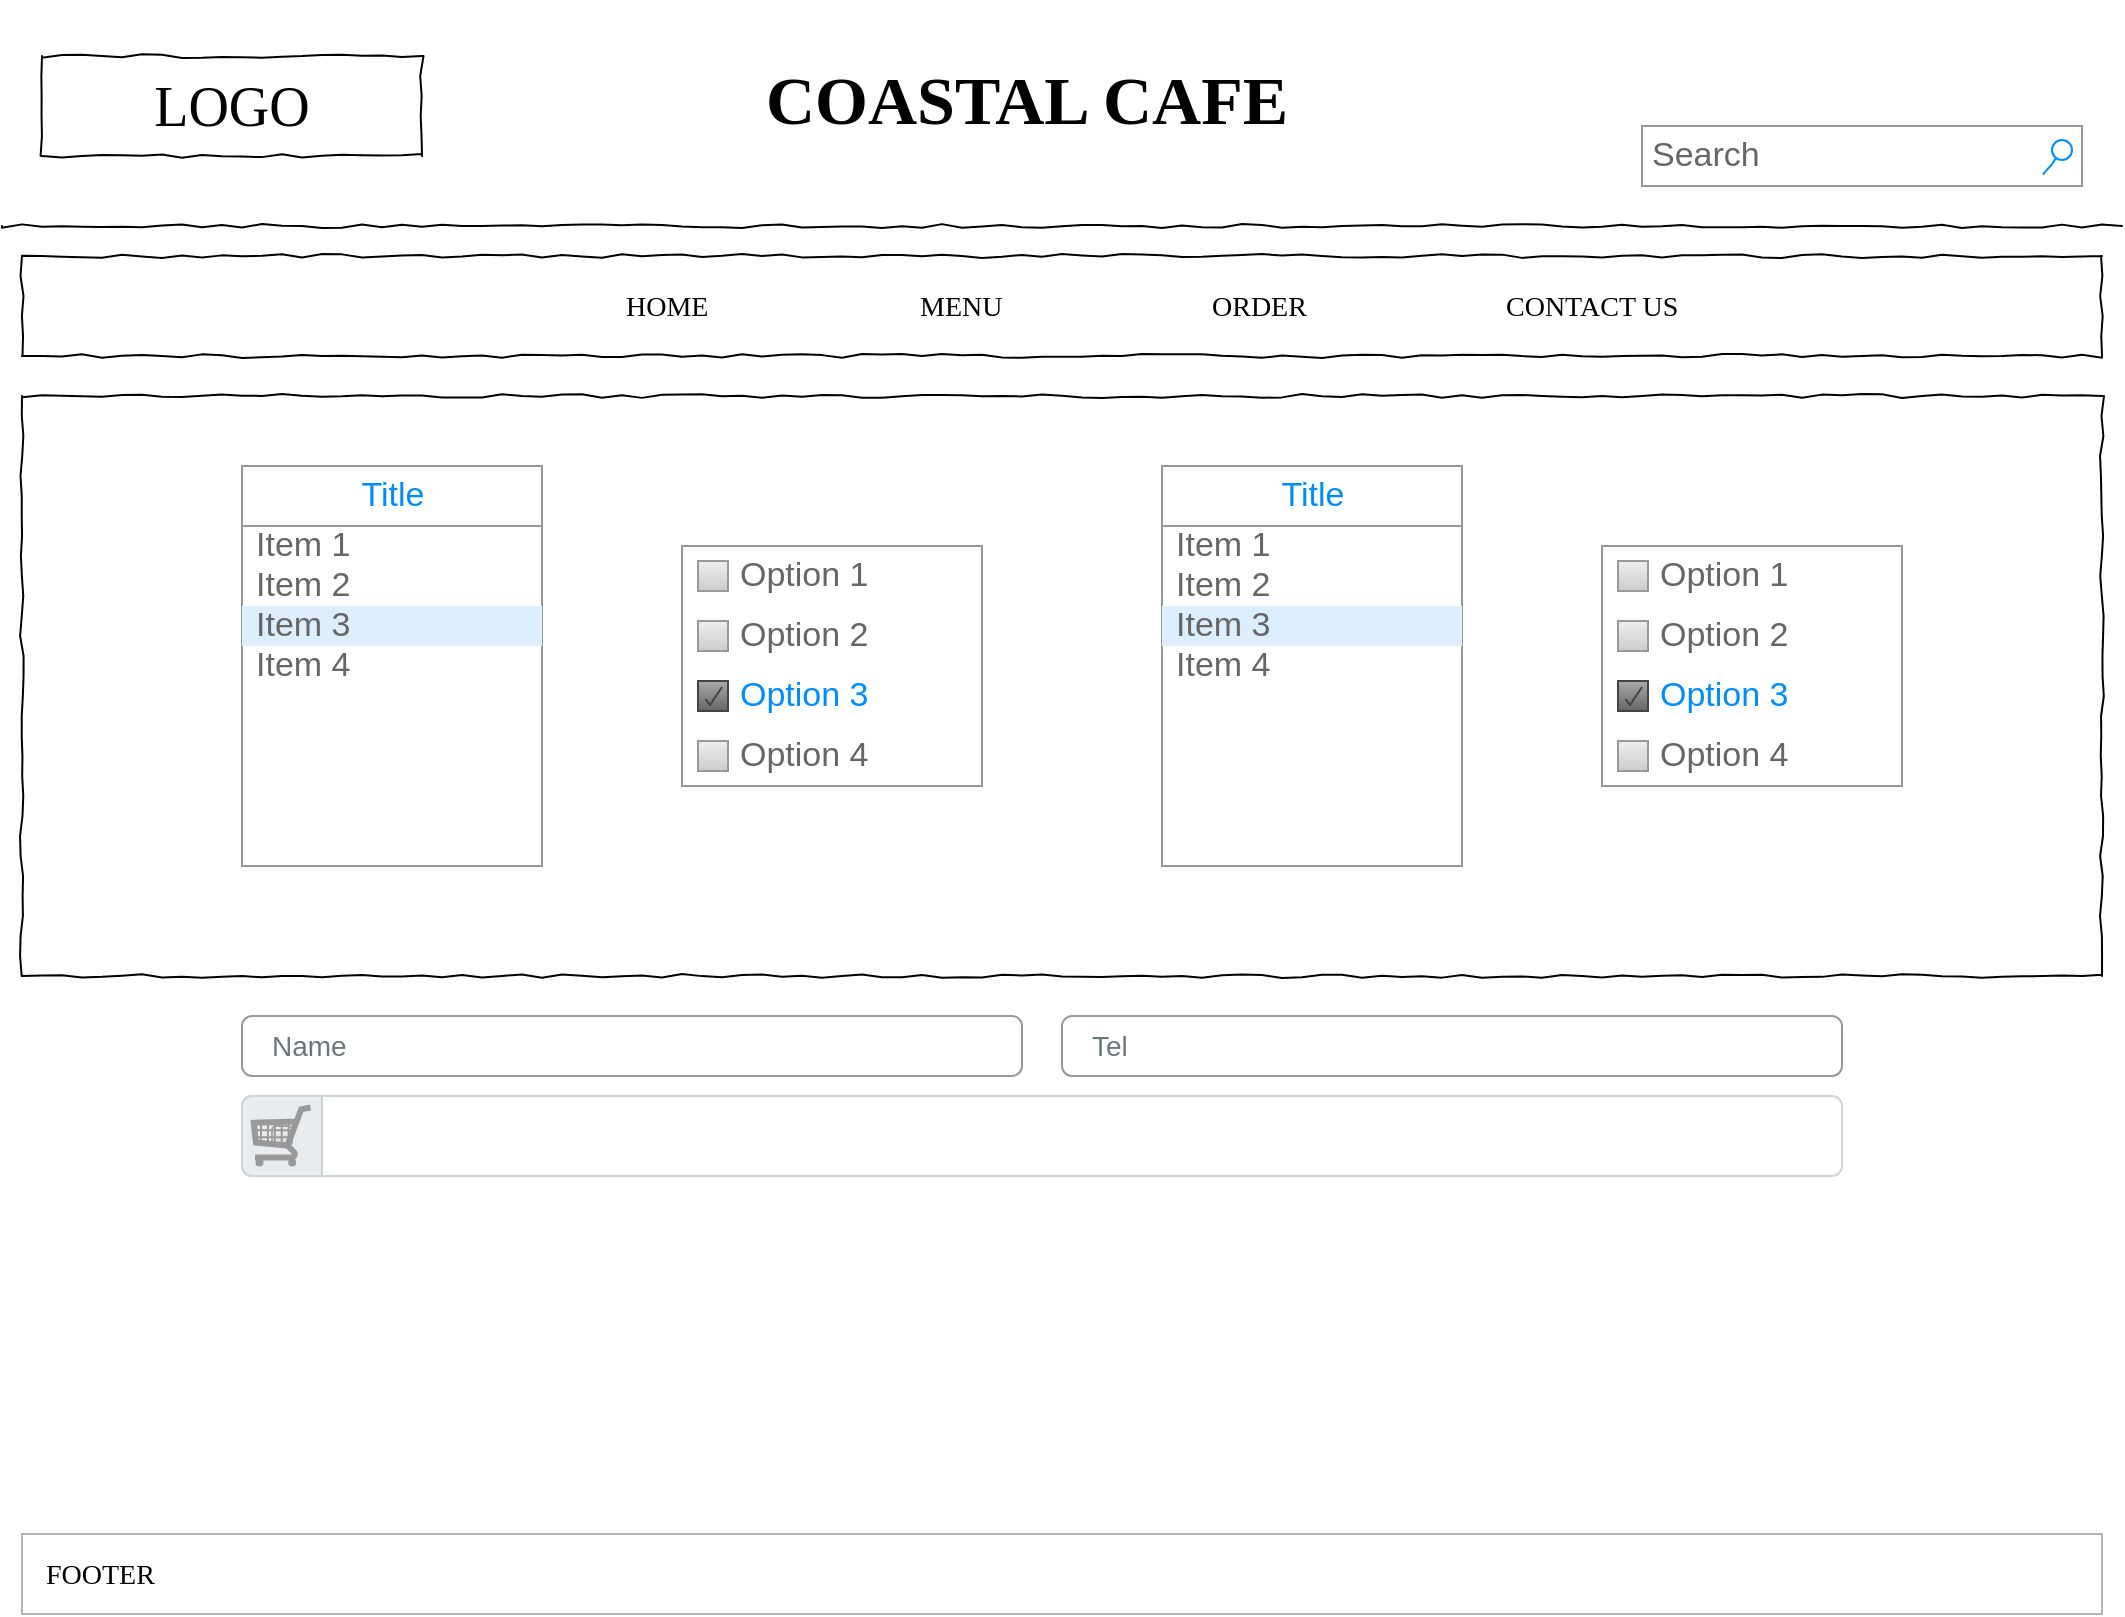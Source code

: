 <mxfile version="13.1.3" type="device"><diagram name="Page-1" id="03018318-947c-dd8e-b7a3-06fadd420f32"><mxGraphModel dx="1209" dy="573" grid="1" gridSize="10" guides="1" tooltips="1" connect="1" arrows="1" fold="1" page="1" pageScale="1" pageWidth="1100" pageHeight="850" background="#ffffff" math="0" shadow="0"><root><mxCell id="0"/><mxCell id="1" parent="0"/><mxCell id="aIqbMs-bbgohbHotE0H--61" value="" style="whiteSpace=wrap;html=1;rounded=0;shadow=0;labelBackgroundColor=none;strokeWidth=1;fillColor=none;fontFamily=Verdana;fontSize=12;align=center;comic=1;" parent="1" vertex="1"><mxGeometry x="30" y="230" width="1040" height="290" as="geometry"/></mxCell><mxCell id="677b7b8949515195-2" value="LOGO" style="whiteSpace=wrap;html=1;rounded=0;shadow=0;labelBackgroundColor=none;strokeWidth=1;fontFamily=Verdana;fontSize=28;align=center;comic=1;" parent="1" vertex="1"><mxGeometry x="40" y="60" width="190" height="50" as="geometry"/></mxCell><mxCell id="677b7b8949515195-3" value="Search" style="strokeWidth=1;shadow=0;dashed=0;align=center;html=1;shape=mxgraph.mockup.forms.searchBox;strokeColor=#999999;mainText=;strokeColor2=#008cff;fontColor=#666666;fontSize=17;align=left;spacingLeft=3;rounded=0;labelBackgroundColor=none;comic=1;" parent="1" vertex="1"><mxGeometry x="840" y="95" width="220" height="30" as="geometry"/></mxCell><mxCell id="677b7b8949515195-9" value="" style="line;strokeWidth=1;html=1;rounded=0;shadow=0;labelBackgroundColor=none;fillColor=none;fontFamily=Verdana;fontSize=14;fontColor=#000000;align=center;comic=1;" parent="1" vertex="1"><mxGeometry x="20" y="140" width="1060" height="10" as="geometry"/></mxCell><mxCell id="677b7b8949515195-10" value="" style="whiteSpace=wrap;html=1;rounded=0;shadow=0;labelBackgroundColor=none;strokeWidth=1;fillColor=none;fontFamily=Verdana;fontSize=12;align=center;comic=1;" parent="1" vertex="1"><mxGeometry x="30" y="160" width="1040" height="50" as="geometry"/></mxCell><mxCell id="677b7b8949515195-11" value="HOME" style="text;html=1;points=[];align=left;verticalAlign=top;spacingTop=-4;fontSize=14;fontFamily=Verdana" parent="1" vertex="1"><mxGeometry x="330" y="175" width="60" height="20" as="geometry"/></mxCell><mxCell id="677b7b8949515195-12" value="MENU" style="text;html=1;points=[];align=left;verticalAlign=top;spacingTop=-4;fontSize=14;fontFamily=Verdana" parent="1" vertex="1"><mxGeometry x="477" y="175" width="60" height="20" as="geometry"/></mxCell><mxCell id="677b7b8949515195-13" value="ORDER" style="text;html=1;points=[];align=left;verticalAlign=top;spacingTop=-4;fontSize=14;fontFamily=Verdana" parent="1" vertex="1"><mxGeometry x="623" y="175" width="60" height="20" as="geometry"/></mxCell><mxCell id="677b7b8949515195-14" value="CONTACT US" style="text;html=1;points=[];align=left;verticalAlign=top;spacingTop=-4;fontSize=14;fontFamily=Verdana" parent="1" vertex="1"><mxGeometry x="770" y="175" width="60" height="20" as="geometry"/></mxCell><mxCell id="aIqbMs-bbgohbHotE0H--5" value="" style="shape=image;html=1;verticalAlign=top;verticalLabelPosition=bottom;labelBackgroundColor=#ffffff;imageAspect=0;aspect=fixed;image=https://cdn1.iconfinder.com/data/icons/twitter-ui-glyph/48/Sed-21-128.png" parent="1" vertex="1"><mxGeometry x="1000" y="32" width="44" height="44" as="geometry"/></mxCell><mxCell id="aIqbMs-bbgohbHotE0H--6" value="COASTAL CAFE" style="text;html=1;points=[];align=left;verticalAlign=top;spacingTop=-4;fontSize=34;fontFamily=Comic Sans MS;fontStyle=1" parent="1" vertex="1"><mxGeometry x="400" y="60" width="150" height="50" as="geometry"/></mxCell><mxCell id="aIqbMs-bbgohbHotE0H--24" value="" style="group" parent="1" vertex="1" connectable="0"><mxGeometry x="430" y="730" width="230" height="52" as="geometry"/></mxCell><mxCell id="aIqbMs-bbgohbHotE0H--23" value="" style="shape=image;html=1;verticalAlign=top;verticalLabelPosition=bottom;labelBackgroundColor=#ffffff;imageAspect=0;aspect=fixed;image=https://cdn3.iconfinder.com/data/icons/peelicons-vol-1/50/Facebook-128.png;strokeColor=#B3B3B3;fontFamily=Comic Sans MS;fontSize=34;" parent="aIqbMs-bbgohbHotE0H--24" vertex="1"><mxGeometry width="50" height="50" as="geometry"/></mxCell><mxCell id="aIqbMs-bbgohbHotE0H--22" value="" style="shape=image;html=1;verticalAlign=top;verticalLabelPosition=bottom;labelBackgroundColor=#ffffff;imageAspect=0;aspect=fixed;image=https://cdn3.iconfinder.com/data/icons/peelicons-vol-1/50/Intsagram-128.png;strokeColor=#B3B3B3;fontFamily=Comic Sans MS;fontSize=34;" parent="aIqbMs-bbgohbHotE0H--24" vertex="1"><mxGeometry x="88" width="52" height="52" as="geometry"/></mxCell><mxCell id="aIqbMs-bbgohbHotE0H--21" value="" style="shape=image;html=1;verticalAlign=top;verticalLabelPosition=bottom;labelBackgroundColor=#ffffff;imageAspect=0;aspect=fixed;image=https://cdn3.iconfinder.com/data/icons/peelicons-vol-1/50/Mail-128.png;strokeColor=#B3B3B3;fontFamily=Comic Sans MS;fontSize=34;" parent="aIqbMs-bbgohbHotE0H--24" vertex="1"><mxGeometry x="180" width="50" height="50" as="geometry"/></mxCell><mxCell id="aIqbMs-bbgohbHotE0H--47" value="" style="strokeWidth=1;shadow=0;dashed=0;align=center;html=1;shape=mxgraph.mockup.forms.rrect;rSize=0;strokeColor=#999999;fillColor=#ffffff;fontFamily=Comic Sans MS;fontSize=34;" parent="1" vertex="1"><mxGeometry x="140" y="265" width="150" height="200" as="geometry"/></mxCell><mxCell id="aIqbMs-bbgohbHotE0H--48" value="Title" style="strokeWidth=1;shadow=0;dashed=0;align=center;html=1;shape=mxgraph.mockup.forms.rrect;rSize=0;strokeColor=#999999;fontColor=#008cff;fontSize=17;fillColor=#ffffff;resizeWidth=1;" parent="aIqbMs-bbgohbHotE0H--47" vertex="1"><mxGeometry width="150" height="30" relative="1" as="geometry"/></mxCell><mxCell id="aIqbMs-bbgohbHotE0H--49" value="Item 1" style="strokeWidth=1;shadow=0;dashed=0;align=center;html=1;shape=mxgraph.mockup.forms.anchor;fontSize=17;fontColor=#666666;align=left;spacingLeft=5;resizeWidth=1;" parent="aIqbMs-bbgohbHotE0H--47" vertex="1"><mxGeometry width="150" height="20" relative="1" as="geometry"><mxPoint y="30" as="offset"/></mxGeometry></mxCell><mxCell id="aIqbMs-bbgohbHotE0H--50" value="Item 2" style="strokeWidth=1;shadow=0;dashed=0;align=center;html=1;shape=mxgraph.mockup.forms.anchor;fontSize=17;fontColor=#666666;align=left;spacingLeft=5;resizeWidth=1;" parent="aIqbMs-bbgohbHotE0H--47" vertex="1"><mxGeometry width="150" height="20" relative="1" as="geometry"><mxPoint y="50" as="offset"/></mxGeometry></mxCell><mxCell id="aIqbMs-bbgohbHotE0H--51" value="Item 3" style="strokeWidth=1;shadow=0;dashed=0;align=center;html=1;shape=mxgraph.mockup.forms.rrect;rSize=0;fontSize=17;fontColor=#666666;align=left;spacingLeft=5;fillColor=#ddeeff;strokeColor=none;resizeWidth=1;" parent="aIqbMs-bbgohbHotE0H--47" vertex="1"><mxGeometry width="150" height="20" relative="1" as="geometry"><mxPoint y="70" as="offset"/></mxGeometry></mxCell><mxCell id="aIqbMs-bbgohbHotE0H--52" value="Item 4" style="strokeWidth=1;shadow=0;dashed=0;align=center;html=1;shape=mxgraph.mockup.forms.anchor;fontSize=17;fontColor=#666666;align=left;spacingLeft=5;resizeWidth=1;" parent="aIqbMs-bbgohbHotE0H--47" vertex="1"><mxGeometry width="150" height="20" relative="1" as="geometry"><mxPoint y="90" as="offset"/></mxGeometry></mxCell><mxCell id="aIqbMs-bbgohbHotE0H--54" value="" style="strokeWidth=1;shadow=0;dashed=0;align=center;html=1;shape=mxgraph.mockup.forms.rrect;rSize=0;strokeColor=#999999;fillColor=#ffffff;recursiveResize=0;fontFamily=Comic Sans MS;fontSize=34;" parent="1" vertex="1"><mxGeometry x="360" y="305" width="150" height="120" as="geometry"/></mxCell><mxCell id="aIqbMs-bbgohbHotE0H--55" value="Option 1" style="strokeWidth=1;shadow=0;dashed=0;align=center;html=1;shape=mxgraph.mockup.forms.rrect;rSize=0;fillColor=#eeeeee;strokeColor=#999999;gradientColor=#cccccc;align=left;spacingLeft=4;fontSize=17;fontColor=#666666;labelPosition=right;" parent="aIqbMs-bbgohbHotE0H--54" vertex="1"><mxGeometry x="8" y="7.5" width="15" height="15" as="geometry"/></mxCell><mxCell id="aIqbMs-bbgohbHotE0H--56" value="Option 2" style="strokeWidth=1;shadow=0;dashed=0;align=center;html=1;shape=mxgraph.mockup.forms.rrect;rSize=0;fillColor=#eeeeee;strokeColor=#999999;gradientColor=#cccccc;align=left;spacingLeft=4;fontSize=17;fontColor=#666666;labelPosition=right;" parent="aIqbMs-bbgohbHotE0H--54" vertex="1"><mxGeometry x="8" y="37.5" width="15" height="15" as="geometry"/></mxCell><mxCell id="aIqbMs-bbgohbHotE0H--57" value="Option 3" style="strokeWidth=1;shadow=0;dashed=0;align=center;html=1;shape=mxgraph.mockup.forms.checkbox;rSize=0;resizable=0;fillColor=#aaaaaa;strokeColor=#444444;gradientColor=#666666;align=left;spacingLeft=4;fontSize=17;fontColor=#008cff;labelPosition=right;" parent="aIqbMs-bbgohbHotE0H--54" vertex="1"><mxGeometry x="8" y="67.5" width="15" height="15" as="geometry"/></mxCell><mxCell id="aIqbMs-bbgohbHotE0H--58" value="Option 4" style="strokeWidth=1;shadow=0;dashed=0;align=center;html=1;shape=mxgraph.mockup.forms.rrect;rSize=0;fillColor=#eeeeee;strokeColor=#999999;gradientColor=#cccccc;align=left;spacingLeft=4;fontSize=17;fontColor=#666666;labelPosition=right;" parent="aIqbMs-bbgohbHotE0H--54" vertex="1"><mxGeometry x="8" y="97.5" width="15" height="15" as="geometry"/></mxCell><mxCell id="aIqbMs-bbgohbHotE0H--62" value="Name" style="html=1;shadow=0;dashed=0;shape=mxgraph.bootstrap.rrect;rSize=5;fillColor=none;strokeColor=#999999;align=left;spacing=15;fontSize=14;fontColor=#6C767D;" parent="1" vertex="1"><mxGeometry x="140" y="540" width="390" height="30" as="geometry"/></mxCell><mxCell id="aIqbMs-bbgohbHotE0H--63" value="Tel" style="html=1;shadow=0;dashed=0;shape=mxgraph.bootstrap.rrect;rSize=5;fillColor=none;strokeColor=#999999;align=left;spacing=15;fontSize=14;fontColor=#6C767D;" parent="1" vertex="1"><mxGeometry x="550" y="540" width="390" height="30" as="geometry"/></mxCell><mxCell id="aIqbMs-bbgohbHotE0H--65" value="" style="html=1;shadow=0;dashed=0;shape=mxgraph.bootstrap.rrect;rSize=5;strokeColor=#CED4DA;html=1;whiteSpace=wrap;fillColor=#FFFFFF;fontColor=#7D868C;align=left;spacing=15;spacingLeft=40;fontSize=14;" parent="1" vertex="1"><mxGeometry x="140" y="580" width="800" height="40" as="geometry"/></mxCell><mxCell id="aIqbMs-bbgohbHotE0H--66" value="" style="html=1;shadow=0;dashed=0;shape=mxgraph.bootstrap.leftButton;strokeColor=inherit;gradientColor=inherit;fontColor=inherit;fillColor=#E9ECEF;rSize=5;perimeter=none;whiteSpace=wrap;resizeHeight=1;fontSize=14;" parent="aIqbMs-bbgohbHotE0H--65" vertex="1"><mxGeometry width="40" height="40" as="geometry"/></mxCell><mxCell id="aIqbMs-bbgohbHotE0H--67" value="" style="html=1;shadow=0;dashed=0;shape=mxgraph.bootstrap.checkbox2;labelPosition=right;verticalLabelPosition=middle;align=left;verticalAlign=middle;gradientColor=#DEDEDE;fillColor=#EDEDED;strokeColor=#A6A6A6;checked=0;spacing=5;checkedFill=#0085FC;checkedStroke=#ffffff;" parent="aIqbMs-bbgohbHotE0H--66" vertex="1"><mxGeometry x="0.5" y="0.5" width="10" height="10" relative="1" as="geometry"><mxPoint x="-5" y="-5" as="offset"/></mxGeometry></mxCell><mxCell id="aIqbMs-bbgohbHotE0H--59" value="" style="verticalLabelPosition=bottom;shadow=0;dashed=0;align=center;html=1;verticalAlign=top;strokeWidth=1;shape=mxgraph.mockup.misc.shoppingCart;strokeColor=#999999;fontFamily=Comic Sans MS;fontSize=34;" parent="aIqbMs-bbgohbHotE0H--66" vertex="1"><mxGeometry x="5" y="5" width="30" height="30" as="geometry"/></mxCell><mxCell id="aIqbMs-bbgohbHotE0H--74" value="" style="strokeWidth=1;shadow=0;dashed=0;align=center;html=1;shape=mxgraph.mockup.forms.rrect;rSize=0;strokeColor=#999999;fillColor=#ffffff;fontFamily=Comic Sans MS;fontSize=34;" parent="1" vertex="1"><mxGeometry x="600" y="265" width="150" height="200" as="geometry"/></mxCell><mxCell id="aIqbMs-bbgohbHotE0H--75" value="Title" style="strokeWidth=1;shadow=0;dashed=0;align=center;html=1;shape=mxgraph.mockup.forms.rrect;rSize=0;strokeColor=#999999;fontColor=#008cff;fontSize=17;fillColor=#ffffff;resizeWidth=1;" parent="aIqbMs-bbgohbHotE0H--74" vertex="1"><mxGeometry width="150" height="30" relative="1" as="geometry"/></mxCell><mxCell id="aIqbMs-bbgohbHotE0H--76" value="Item 1" style="strokeWidth=1;shadow=0;dashed=0;align=center;html=1;shape=mxgraph.mockup.forms.anchor;fontSize=17;fontColor=#666666;align=left;spacingLeft=5;resizeWidth=1;" parent="aIqbMs-bbgohbHotE0H--74" vertex="1"><mxGeometry width="150" height="20" relative="1" as="geometry"><mxPoint y="30" as="offset"/></mxGeometry></mxCell><mxCell id="aIqbMs-bbgohbHotE0H--77" value="Item 2" style="strokeWidth=1;shadow=0;dashed=0;align=center;html=1;shape=mxgraph.mockup.forms.anchor;fontSize=17;fontColor=#666666;align=left;spacingLeft=5;resizeWidth=1;" parent="aIqbMs-bbgohbHotE0H--74" vertex="1"><mxGeometry width="150" height="20" relative="1" as="geometry"><mxPoint y="50" as="offset"/></mxGeometry></mxCell><mxCell id="aIqbMs-bbgohbHotE0H--78" value="Item 3" style="strokeWidth=1;shadow=0;dashed=0;align=center;html=1;shape=mxgraph.mockup.forms.rrect;rSize=0;fontSize=17;fontColor=#666666;align=left;spacingLeft=5;fillColor=#ddeeff;strokeColor=none;resizeWidth=1;" parent="aIqbMs-bbgohbHotE0H--74" vertex="1"><mxGeometry width="150" height="20" relative="1" as="geometry"><mxPoint y="70" as="offset"/></mxGeometry></mxCell><mxCell id="aIqbMs-bbgohbHotE0H--79" value="Item 4" style="strokeWidth=1;shadow=0;dashed=0;align=center;html=1;shape=mxgraph.mockup.forms.anchor;fontSize=17;fontColor=#666666;align=left;spacingLeft=5;resizeWidth=1;" parent="aIqbMs-bbgohbHotE0H--74" vertex="1"><mxGeometry width="150" height="20" relative="1" as="geometry"><mxPoint y="90" as="offset"/></mxGeometry></mxCell><mxCell id="aIqbMs-bbgohbHotE0H--80" value="" style="strokeWidth=1;shadow=0;dashed=0;align=center;html=1;shape=mxgraph.mockup.forms.rrect;rSize=0;strokeColor=#999999;fillColor=#ffffff;recursiveResize=0;fontFamily=Comic Sans MS;fontSize=34;" parent="1" vertex="1"><mxGeometry x="820" y="305" width="150" height="120" as="geometry"/></mxCell><mxCell id="aIqbMs-bbgohbHotE0H--81" value="Option 1" style="strokeWidth=1;shadow=0;dashed=0;align=center;html=1;shape=mxgraph.mockup.forms.rrect;rSize=0;fillColor=#eeeeee;strokeColor=#999999;gradientColor=#cccccc;align=left;spacingLeft=4;fontSize=17;fontColor=#666666;labelPosition=right;" parent="aIqbMs-bbgohbHotE0H--80" vertex="1"><mxGeometry x="8" y="7.5" width="15" height="15" as="geometry"/></mxCell><mxCell id="aIqbMs-bbgohbHotE0H--82" value="Option 2" style="strokeWidth=1;shadow=0;dashed=0;align=center;html=1;shape=mxgraph.mockup.forms.rrect;rSize=0;fillColor=#eeeeee;strokeColor=#999999;gradientColor=#cccccc;align=left;spacingLeft=4;fontSize=17;fontColor=#666666;labelPosition=right;" parent="aIqbMs-bbgohbHotE0H--80" vertex="1"><mxGeometry x="8" y="37.5" width="15" height="15" as="geometry"/></mxCell><mxCell id="aIqbMs-bbgohbHotE0H--83" value="Option 3" style="strokeWidth=1;shadow=0;dashed=0;align=center;html=1;shape=mxgraph.mockup.forms.checkbox;rSize=0;resizable=0;fillColor=#aaaaaa;strokeColor=#444444;gradientColor=#666666;align=left;spacingLeft=4;fontSize=17;fontColor=#008cff;labelPosition=right;" parent="aIqbMs-bbgohbHotE0H--80" vertex="1"><mxGeometry x="8" y="67.5" width="15" height="15" as="geometry"/></mxCell><mxCell id="aIqbMs-bbgohbHotE0H--84" value="Option 4" style="strokeWidth=1;shadow=0;dashed=0;align=center;html=1;shape=mxgraph.mockup.forms.rrect;rSize=0;fillColor=#eeeeee;strokeColor=#999999;gradientColor=#cccccc;align=left;spacingLeft=4;fontSize=17;fontColor=#666666;labelPosition=right;" parent="aIqbMs-bbgohbHotE0H--80" vertex="1"><mxGeometry x="8" y="97.5" width="15" height="15" as="geometry"/></mxCell><mxCell id="OKUVivseifPpRJhMIZ41-1" value="" style="shape=rect;fillColor=#ffffff;strokeColor=#B3B3B3;shadow=0;" vertex="1" parent="1"><mxGeometry x="30" y="799" width="1040" height="40" as="geometry"/></mxCell><mxCell id="OKUVivseifPpRJhMIZ41-2" value="FOOTER" style="text;html=1;points=[];align=left;verticalAlign=top;spacingTop=-4;fontSize=14;fontFamily=Verdana" vertex="1" parent="1"><mxGeometry x="40" y="809" width="60" height="20" as="geometry"/></mxCell></root></mxGraphModel></diagram></mxfile>
